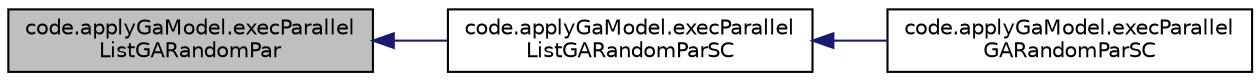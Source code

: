 digraph "code.applyGaModel.execParallelListGARandomPar"
{
  edge [fontname="Helvetica",fontsize="10",labelfontname="Helvetica",labelfontsize="10"];
  node [fontname="Helvetica",fontsize="10",shape=record];
  rankdir="LR";
  Node57 [label="code.applyGaModel.execParallel\lListGARandomPar",height=0.2,width=0.4,color="black", fillcolor="grey75", style="filled", fontcolor="black"];
  Node57 -> Node58 [dir="back",color="midnightblue",fontsize="10",style="solid",fontname="Helvetica"];
  Node58 [label="code.applyGaModel.execParallel\lListGARandomParSC",height=0.2,width=0.4,color="black", fillcolor="white", style="filled",URL="$namespacecode_1_1apply_ga_model.html#aed9039f3ef73e2b718ae62a0e2e40b0e"];
  Node58 -> Node59 [dir="back",color="midnightblue",fontsize="10",style="solid",fontname="Helvetica"];
  Node59 [label="code.applyGaModel.execParallel\lGARandomParSC",height=0.2,width=0.4,color="black", fillcolor="white", style="filled",URL="$namespacecode_1_1apply_ga_model.html#a38183cdd99189106a38c3781c3157055"];
}
